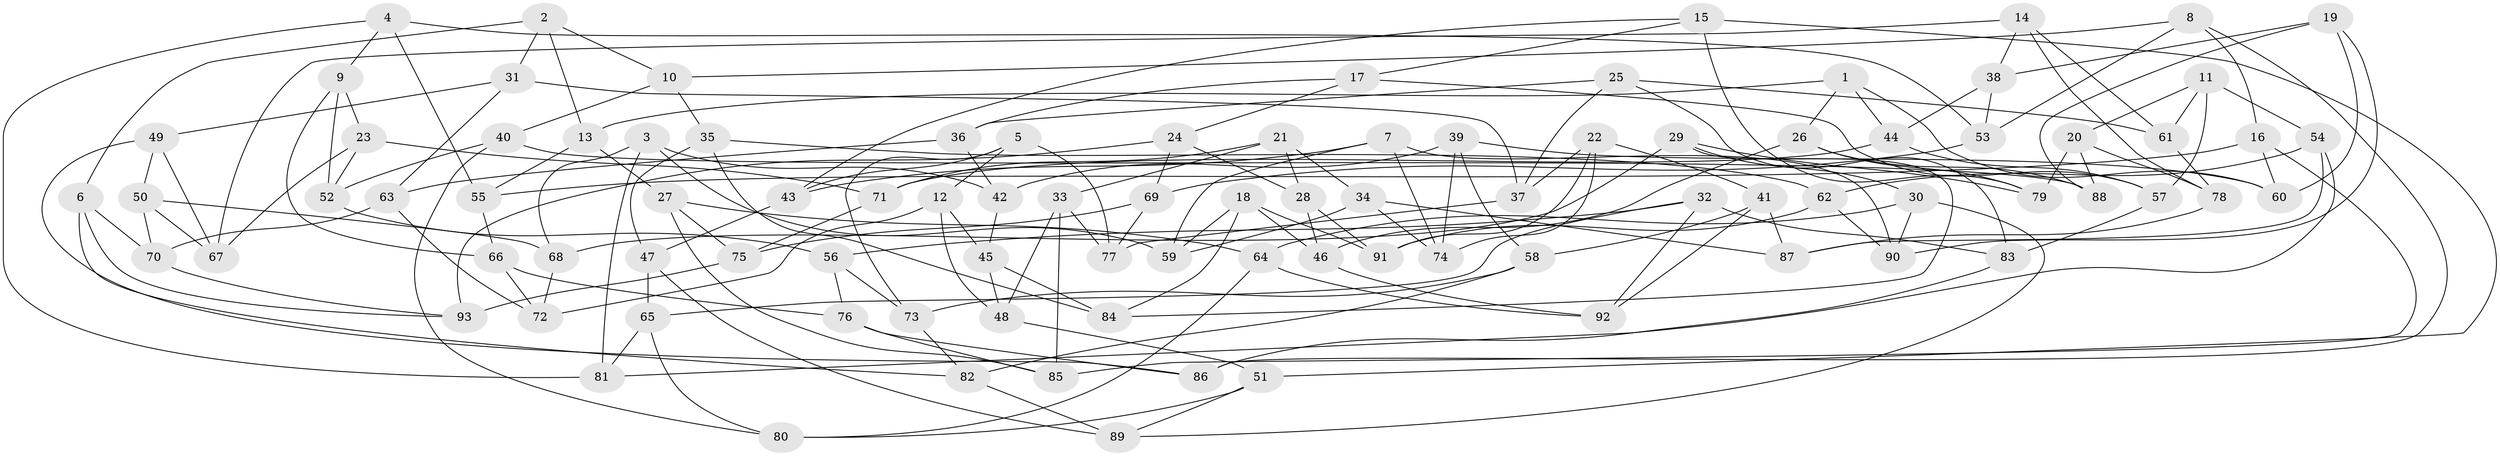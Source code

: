 // coarse degree distribution, {10: 0.043478260869565216, 8: 0.21739130434782608, 3: 0.043478260869565216, 6: 0.2391304347826087, 4: 0.3695652173913043, 7: 0.06521739130434782, 9: 0.021739130434782608}
// Generated by graph-tools (version 1.1) at 2025/20/03/04/25 18:20:36]
// undirected, 93 vertices, 186 edges
graph export_dot {
graph [start="1"]
  node [color=gray90,style=filled];
  1;
  2;
  3;
  4;
  5;
  6;
  7;
  8;
  9;
  10;
  11;
  12;
  13;
  14;
  15;
  16;
  17;
  18;
  19;
  20;
  21;
  22;
  23;
  24;
  25;
  26;
  27;
  28;
  29;
  30;
  31;
  32;
  33;
  34;
  35;
  36;
  37;
  38;
  39;
  40;
  41;
  42;
  43;
  44;
  45;
  46;
  47;
  48;
  49;
  50;
  51;
  52;
  53;
  54;
  55;
  56;
  57;
  58;
  59;
  60;
  61;
  62;
  63;
  64;
  65;
  66;
  67;
  68;
  69;
  70;
  71;
  72;
  73;
  74;
  75;
  76;
  77;
  78;
  79;
  80;
  81;
  82;
  83;
  84;
  85;
  86;
  87;
  88;
  89;
  90;
  91;
  92;
  93;
  1 -- 44;
  1 -- 13;
  1 -- 60;
  1 -- 26;
  2 -- 31;
  2 -- 13;
  2 -- 10;
  2 -- 6;
  3 -- 59;
  3 -- 68;
  3 -- 81;
  3 -- 42;
  4 -- 9;
  4 -- 53;
  4 -- 81;
  4 -- 55;
  5 -- 12;
  5 -- 73;
  5 -- 77;
  5 -- 43;
  6 -- 82;
  6 -- 93;
  6 -- 70;
  7 -- 74;
  7 -- 59;
  7 -- 90;
  7 -- 43;
  8 -- 53;
  8 -- 10;
  8 -- 86;
  8 -- 16;
  9 -- 66;
  9 -- 52;
  9 -- 23;
  10 -- 35;
  10 -- 40;
  11 -- 61;
  11 -- 20;
  11 -- 57;
  11 -- 54;
  12 -- 45;
  12 -- 72;
  12 -- 48;
  13 -- 55;
  13 -- 27;
  14 -- 67;
  14 -- 61;
  14 -- 78;
  14 -- 38;
  15 -- 17;
  15 -- 79;
  15 -- 43;
  15 -- 51;
  16 -- 85;
  16 -- 60;
  16 -- 55;
  17 -- 36;
  17 -- 24;
  17 -- 57;
  18 -- 46;
  18 -- 91;
  18 -- 59;
  18 -- 84;
  19 -- 60;
  19 -- 88;
  19 -- 90;
  19 -- 38;
  20 -- 78;
  20 -- 79;
  20 -- 88;
  21 -- 33;
  21 -- 71;
  21 -- 28;
  21 -- 34;
  22 -- 37;
  22 -- 41;
  22 -- 74;
  22 -- 91;
  23 -- 67;
  23 -- 71;
  23 -- 52;
  24 -- 28;
  24 -- 69;
  24 -- 93;
  25 -- 36;
  25 -- 37;
  25 -- 61;
  25 -- 83;
  26 -- 88;
  26 -- 46;
  26 -- 79;
  27 -- 75;
  27 -- 64;
  27 -- 85;
  28 -- 46;
  28 -- 91;
  29 -- 84;
  29 -- 79;
  29 -- 68;
  29 -- 30;
  30 -- 90;
  30 -- 89;
  30 -- 64;
  31 -- 49;
  31 -- 63;
  31 -- 37;
  32 -- 83;
  32 -- 56;
  32 -- 65;
  32 -- 92;
  33 -- 77;
  33 -- 85;
  33 -- 48;
  34 -- 74;
  34 -- 59;
  34 -- 87;
  35 -- 84;
  35 -- 47;
  35 -- 62;
  36 -- 63;
  36 -- 42;
  37 -- 77;
  38 -- 44;
  38 -- 53;
  39 -- 42;
  39 -- 74;
  39 -- 60;
  39 -- 58;
  40 -- 52;
  40 -- 88;
  40 -- 80;
  41 -- 58;
  41 -- 92;
  41 -- 87;
  42 -- 45;
  43 -- 47;
  44 -- 71;
  44 -- 57;
  45 -- 48;
  45 -- 84;
  46 -- 92;
  47 -- 65;
  47 -- 89;
  48 -- 51;
  49 -- 50;
  49 -- 67;
  49 -- 86;
  50 -- 70;
  50 -- 68;
  50 -- 67;
  51 -- 80;
  51 -- 89;
  52 -- 56;
  53 -- 69;
  54 -- 62;
  54 -- 87;
  54 -- 81;
  55 -- 66;
  56 -- 76;
  56 -- 73;
  57 -- 83;
  58 -- 82;
  58 -- 73;
  61 -- 78;
  62 -- 90;
  62 -- 91;
  63 -- 72;
  63 -- 70;
  64 -- 92;
  64 -- 80;
  65 -- 80;
  65 -- 81;
  66 -- 76;
  66 -- 72;
  68 -- 72;
  69 -- 75;
  69 -- 77;
  70 -- 93;
  71 -- 75;
  73 -- 82;
  75 -- 93;
  76 -- 85;
  76 -- 86;
  78 -- 87;
  82 -- 89;
  83 -- 86;
}
